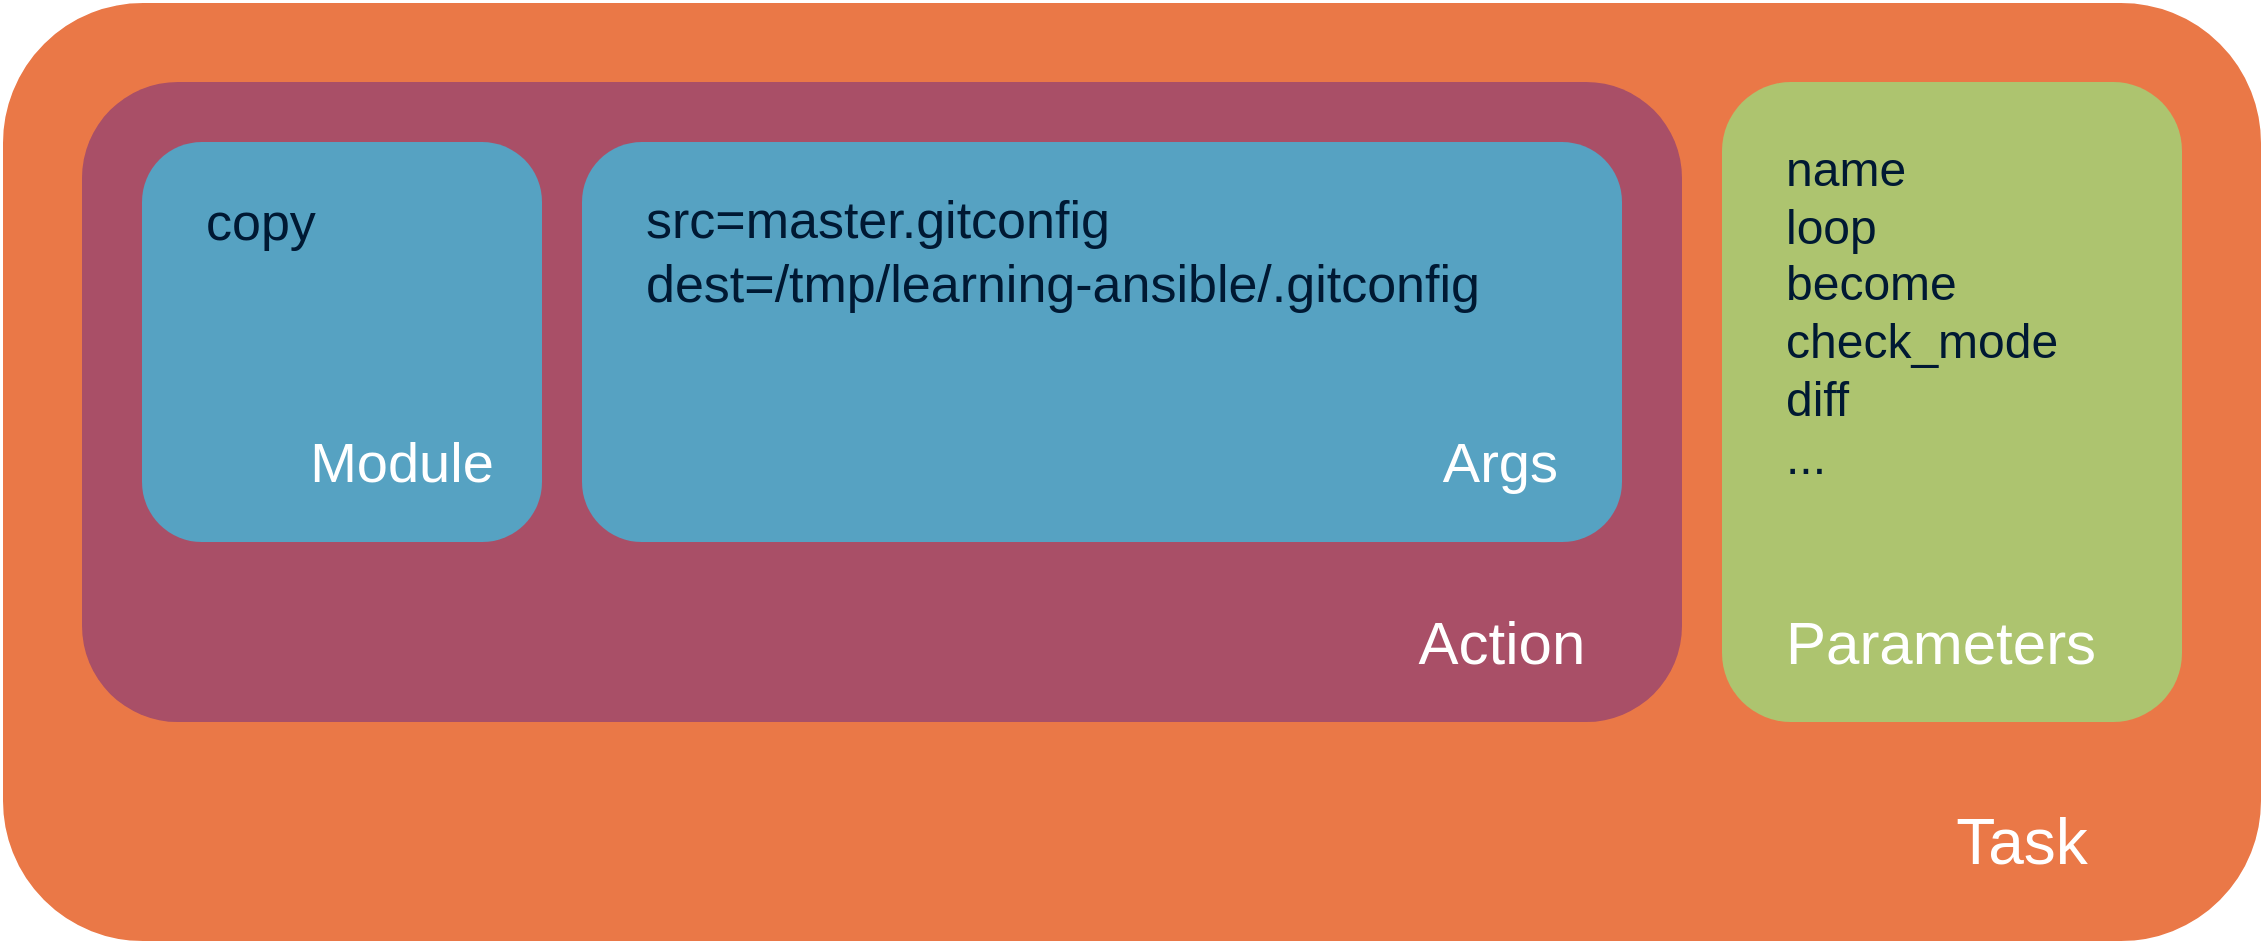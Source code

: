 <mxfile version="13.2.4" type="device"><diagram id="xxZE6QPQYLJaMg2d3r30" name="Page-1"><mxGraphModel dx="1106" dy="1003" grid="1" gridSize="10" guides="1" tooltips="1" connect="1" arrows="1" fold="1" page="1" pageScale="1" pageWidth="850" pageHeight="1100" math="0" shadow="0"><root><mxCell id="0"/><mxCell id="1" parent="0"/><mxCell id="ArLylMSBAN9qLOtiBjIi-13" value="" style="rounded=1;whiteSpace=wrap;html=1;fontSize=24;align=left;fillColor=#EA7847;strokeColor=#FFFFFF;" vertex="1" parent="1"><mxGeometry x="30" y="230" width="1130" height="470" as="geometry"/></mxCell><mxCell id="ArLylMSBAN9qLOtiBjIi-14" value="" style="rounded=1;whiteSpace=wrap;html=1;strokeColor=none;fillColor=#A94F67;fontSize=30;fontColor=#000033;align=left;" vertex="1" parent="1"><mxGeometry x="70" y="270" width="800" height="320" as="geometry"/></mxCell><mxCell id="ArLylMSBAN9qLOtiBjIi-10" value="" style="rounded=1;whiteSpace=wrap;html=1;fillColor=#ADC46F;strokeColor=none;" vertex="1" parent="1"><mxGeometry x="890" y="270" width="230" height="320" as="geometry"/></mxCell><mxCell id="ArLylMSBAN9qLOtiBjIi-6" value="name&lt;br&gt;loop&lt;br&gt;become&lt;br&gt;check_mode&lt;br&gt;diff&lt;br&gt;...&lt;br&gt;&lt;div&gt;&lt;br&gt;&lt;/div&gt;" style="text;html=1;strokeColor=none;fillColor=none;align=left;verticalAlign=middle;whiteSpace=wrap;rounded=0;fontSize=24;fontColor=#001933;" vertex="1" parent="1"><mxGeometry x="920" y="300" width="150" height="200" as="geometry"/></mxCell><mxCell id="ArLylMSBAN9qLOtiBjIi-7" value="Parameters" style="text;html=1;strokeColor=none;fillColor=none;align=left;verticalAlign=middle;whiteSpace=wrap;rounded=0;fontSize=30;fontColor=#FFFFFF;" vertex="1" parent="1"><mxGeometry x="920" y="520" width="200" height="60" as="geometry"/></mxCell><mxCell id="ArLylMSBAN9qLOtiBjIi-12" value="&lt;span style=&quot;font-size: 32px;&quot;&gt;Task&lt;/span&gt;" style="text;html=1;strokeColor=none;fillColor=none;align=center;verticalAlign=middle;whiteSpace=wrap;rounded=0;fontSize=32;fontColor=#FFFFFF;fontStyle=0" vertex="1" parent="1"><mxGeometry x="980" y="620" width="120" height="60" as="geometry"/></mxCell><mxCell id="ArLylMSBAN9qLOtiBjIi-1" value="" style="rounded=1;whiteSpace=wrap;html=1;fillColor=#56A2C2;strokeColor=none;" vertex="1" parent="1"><mxGeometry x="100" y="300" width="200" height="200" as="geometry"/></mxCell><mxCell id="ArLylMSBAN9qLOtiBjIi-2" value="Module" style="text;html=1;strokeColor=none;fillColor=none;align=center;verticalAlign=middle;whiteSpace=wrap;rounded=0;fontSize=28;fontColor=#FFFFFF;" vertex="1" parent="1"><mxGeometry x="180" y="430" width="100" height="60" as="geometry"/></mxCell><mxCell id="ArLylMSBAN9qLOtiBjIi-3" value="copy" style="text;html=1;strokeColor=none;fillColor=none;align=left;verticalAlign=middle;whiteSpace=wrap;rounded=0;fontSize=26;fontColor=#001933;" vertex="1" parent="1"><mxGeometry x="130" y="320" width="100" height="40" as="geometry"/></mxCell><mxCell id="ArLylMSBAN9qLOtiBjIi-4" value="" style="rounded=1;whiteSpace=wrap;html=1;fillColor=#56A2C2;strokeColor=none;" vertex="1" parent="1"><mxGeometry x="320" y="300" width="520" height="200" as="geometry"/></mxCell><mxCell id="ArLylMSBAN9qLOtiBjIi-9" value="Args" style="text;html=1;strokeColor=none;fillColor=none;align=right;verticalAlign=middle;whiteSpace=wrap;rounded=0;fontSize=28;fontColor=#FFFFFF;" vertex="1" parent="1"><mxGeometry x="710" y="430" width="100" height="60" as="geometry"/></mxCell><mxCell id="ArLylMSBAN9qLOtiBjIi-8" value="&lt;div style=&quot;font-size: 26px;&quot;&gt;src=master.gitconfig&lt;/div&gt;&lt;div style=&quot;font-size: 26px;&quot;&gt;dest=/tmp/learning-ansible/.gitconfig&lt;/div&gt;" style="text;html=1;strokeColor=none;fillColor=none;align=left;verticalAlign=middle;whiteSpace=wrap;rounded=0;fontSize=26;fontColor=#001933;" vertex="1" parent="1"><mxGeometry x="350" y="325" width="450" height="60" as="geometry"/></mxCell><mxCell id="ArLylMSBAN9qLOtiBjIi-5" value="Action" style="text;html=1;strokeColor=none;fillColor=none;align=center;verticalAlign=middle;whiteSpace=wrap;rounded=0;fontSize=30;fontColor=#FFFFFF;" vertex="1" parent="1"><mxGeometry x="720" y="520" width="120" height="60" as="geometry"/></mxCell></root></mxGraphModel></diagram></mxfile>